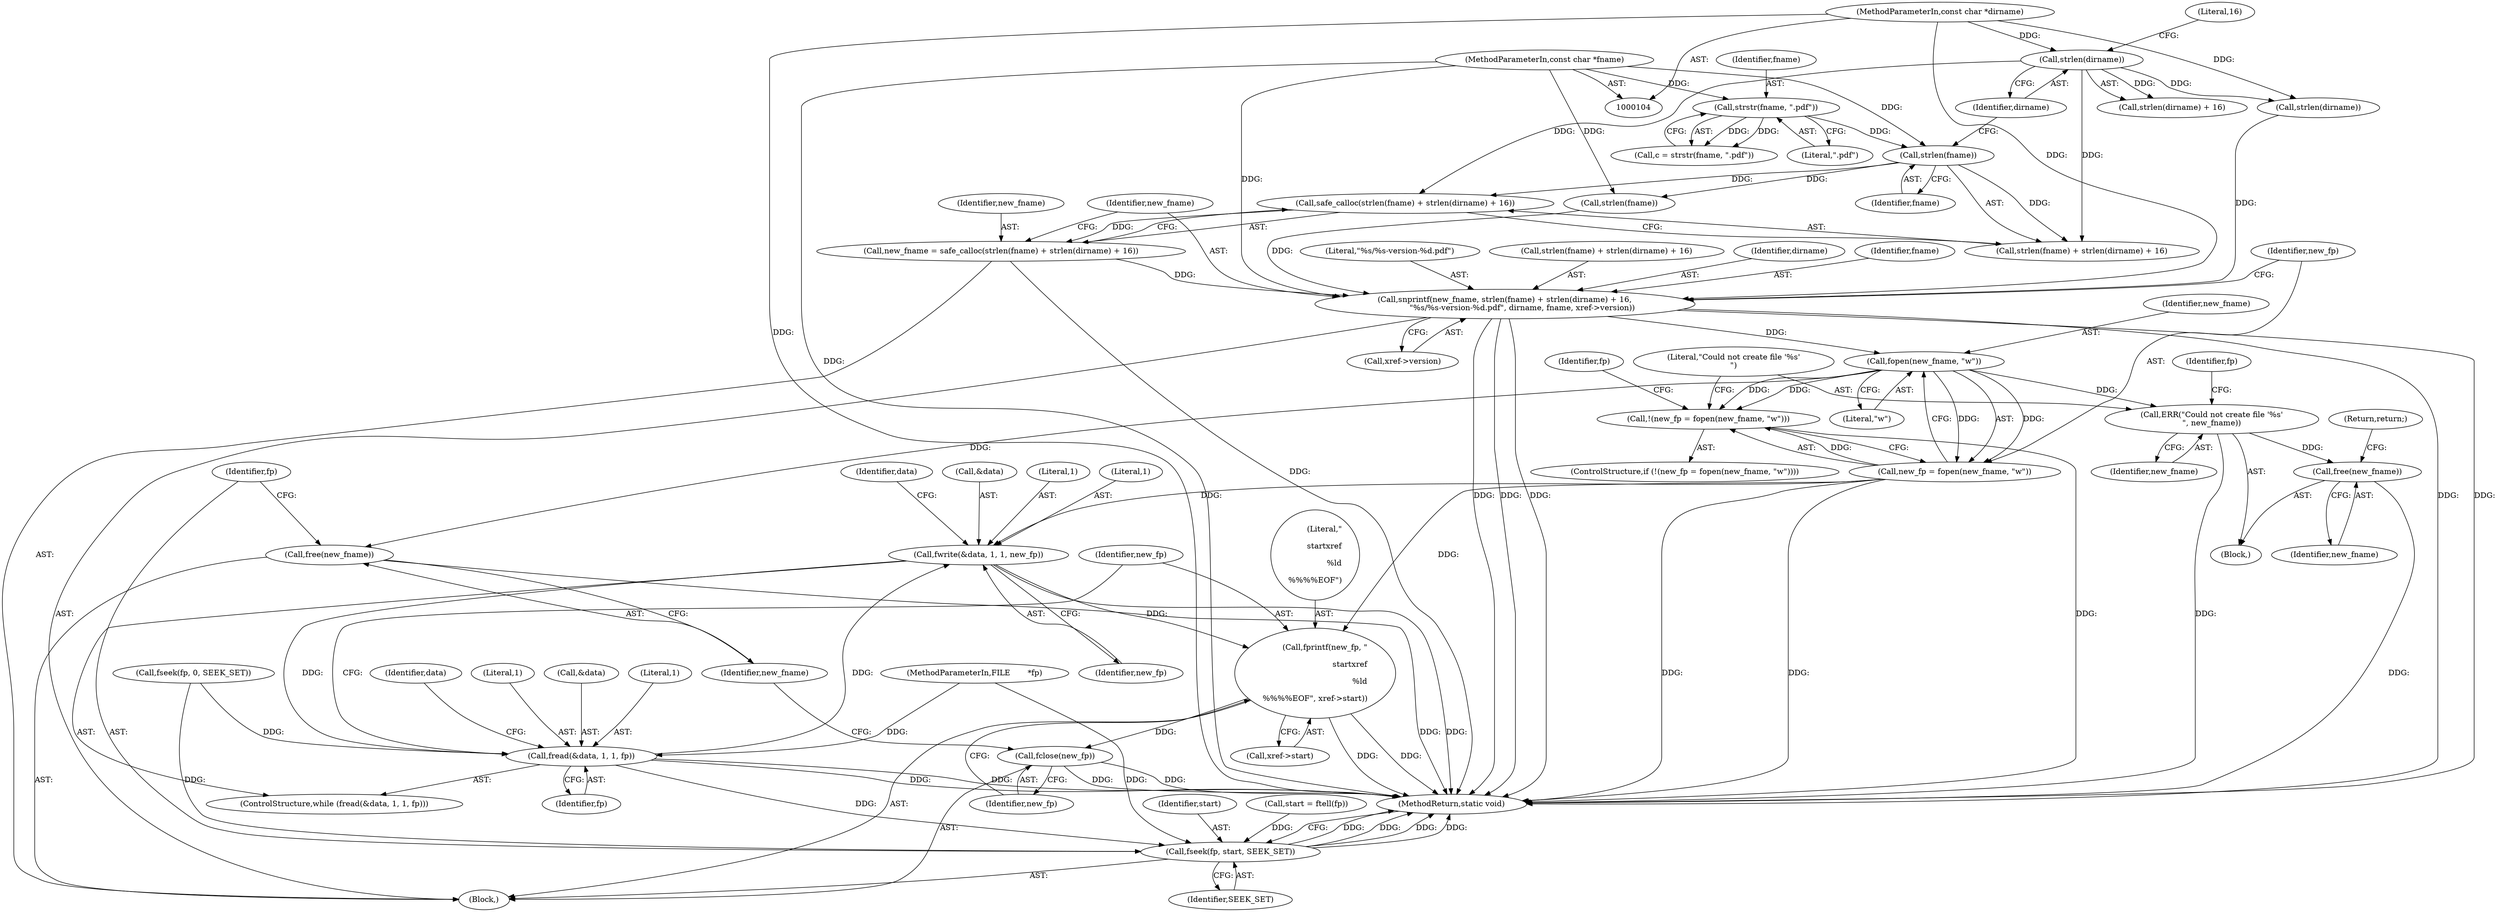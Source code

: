 digraph "0_pdfresurrect_0c4120fffa3dffe97b95c486a120eded82afe8a6_0@API" {
"1000131" [label="(Call,safe_calloc(strlen(fname) + strlen(dirname) + 16))"];
"1000133" [label="(Call,strlen(fname))"];
"1000122" [label="(Call,strstr(fname, \".pdf\"))"];
"1000106" [label="(MethodParameterIn,const char *fname)"];
"1000136" [label="(Call,strlen(dirname))"];
"1000107" [label="(MethodParameterIn,const char *dirname)"];
"1000129" [label="(Call,new_fname = safe_calloc(strlen(fname) + strlen(dirname) + 16))"];
"1000139" [label="(Call,snprintf(new_fname, strlen(fname) + strlen(dirname) + 16,\n              \"%s/%s-version-%d.pdf\", dirname, fname, xref->version))"];
"1000158" [label="(Call,fopen(new_fname, \"w\"))"];
"1000155" [label="(Call,!(new_fp = fopen(new_fname, \"w\")))"];
"1000156" [label="(Call,new_fp = fopen(new_fname, \"w\"))"];
"1000183" [label="(Call,fwrite(&data, 1, 1, new_fp))"];
"1000177" [label="(Call,fread(&data, 1, 1, fp))"];
"1000199" [label="(Call,fseek(fp, start, SEEK_SET))"];
"1000189" [label="(Call,fprintf(new_fp, \"\r\nstartxref\r\n%ld\r\n%%%%EOF\", xref->start))"];
"1000195" [label="(Call,fclose(new_fp))"];
"1000162" [label="(Call,ERR(\"Could not create file '%s'\n\", new_fname))"];
"1000169" [label="(Call,free(new_fname))"];
"1000197" [label="(Call,free(new_fname))"];
"1000171" [label="(Return,return;)"];
"1000134" [label="(Identifier,fname)"];
"1000140" [label="(Identifier,new_fname)"];
"1000148" [label="(Literal,\"%s/%s-version-%d.pdf\")"];
"1000135" [label="(Call,strlen(dirname) + 16)"];
"1000198" [label="(Identifier,new_fname)"];
"1000154" [label="(ControlStructure,if (!(new_fp = fopen(new_fname, \"w\"))))"];
"1000131" [label="(Call,safe_calloc(strlen(fname) + strlen(dirname) + 16))"];
"1000141" [label="(Call,strlen(fname) + strlen(dirname) + 16)"];
"1000185" [label="(Identifier,data)"];
"1000199" [label="(Call,fseek(fp, start, SEEK_SET))"];
"1000107" [label="(MethodParameterIn,const char *dirname)"];
"1000155" [label="(Call,!(new_fp = fopen(new_fname, \"w\")))"];
"1000172" [label="(Call,fseek(fp, 0, SEEK_SET))"];
"1000161" [label="(Block,)"];
"1000162" [label="(Call,ERR(\"Could not create file '%s'\n\", new_fname))"];
"1000109" [label="(Block,)"];
"1000202" [label="(Identifier,SEEK_SET)"];
"1000201" [label="(Identifier,start)"];
"1000170" [label="(Identifier,new_fname)"];
"1000166" [label="(Identifier,fp)"];
"1000163" [label="(Literal,\"Could not create file '%s'\n\")"];
"1000181" [label="(Literal,1)"];
"1000182" [label="(Identifier,fp)"];
"1000123" [label="(Identifier,fname)"];
"1000200" [label="(Identifier,fp)"];
"1000179" [label="(Identifier,data)"];
"1000195" [label="(Call,fclose(new_fp))"];
"1000203" [label="(MethodReturn,static void)"];
"1000197" [label="(Call,free(new_fname))"];
"1000184" [label="(Call,&data)"];
"1000124" [label="(Literal,\".pdf\")"];
"1000177" [label="(Call,fread(&data, 1, 1, fp))"];
"1000149" [label="(Identifier,dirname)"];
"1000188" [label="(Identifier,new_fp)"];
"1000192" [label="(Call,xref->start)"];
"1000159" [label="(Identifier,new_fname)"];
"1000173" [label="(Identifier,fp)"];
"1000183" [label="(Call,fwrite(&data, 1, 1, new_fp))"];
"1000136" [label="(Call,strlen(dirname))"];
"1000176" [label="(ControlStructure,while (fread(&data, 1, 1, fp)))"];
"1000158" [label="(Call,fopen(new_fname, \"w\"))"];
"1000164" [label="(Identifier,new_fname)"];
"1000186" [label="(Literal,1)"];
"1000157" [label="(Identifier,new_fp)"];
"1000189" [label="(Call,fprintf(new_fp, \"\r\nstartxref\r\n%ld\r\n%%%%EOF\", xref->start))"];
"1000129" [label="(Call,new_fname = safe_calloc(strlen(fname) + strlen(dirname) + 16))"];
"1000106" [label="(MethodParameterIn,const char *fname)"];
"1000191" [label="(Literal,\"\r\nstartxref\r\n%ld\r\n%%%%EOF\")"];
"1000138" [label="(Literal,16)"];
"1000145" [label="(Call,strlen(dirname))"];
"1000137" [label="(Identifier,dirname)"];
"1000169" [label="(Call,free(new_fname))"];
"1000178" [label="(Call,&data)"];
"1000139" [label="(Call,snprintf(new_fname, strlen(fname) + strlen(dirname) + 16,\n              \"%s/%s-version-%d.pdf\", dirname, fname, xref->version))"];
"1000132" [label="(Call,strlen(fname) + strlen(dirname) + 16)"];
"1000120" [label="(Call,c = strstr(fname, \".pdf\"))"];
"1000156" [label="(Call,new_fp = fopen(new_fname, \"w\"))"];
"1000190" [label="(Identifier,new_fp)"];
"1000115" [label="(Call,start = ftell(fp))"];
"1000196" [label="(Identifier,new_fp)"];
"1000133" [label="(Call,strlen(fname))"];
"1000142" [label="(Call,strlen(fname))"];
"1000130" [label="(Identifier,new_fname)"];
"1000160" [label="(Literal,\"w\")"];
"1000187" [label="(Literal,1)"];
"1000105" [label="(MethodParameterIn,FILE       *fp)"];
"1000180" [label="(Literal,1)"];
"1000151" [label="(Call,xref->version)"];
"1000150" [label="(Identifier,fname)"];
"1000122" [label="(Call,strstr(fname, \".pdf\"))"];
"1000131" -> "1000129"  [label="AST: "];
"1000131" -> "1000132"  [label="CFG: "];
"1000132" -> "1000131"  [label="AST: "];
"1000129" -> "1000131"  [label="CFG: "];
"1000131" -> "1000129"  [label="DDG: "];
"1000133" -> "1000131"  [label="DDG: "];
"1000136" -> "1000131"  [label="DDG: "];
"1000133" -> "1000132"  [label="AST: "];
"1000133" -> "1000134"  [label="CFG: "];
"1000134" -> "1000133"  [label="AST: "];
"1000137" -> "1000133"  [label="CFG: "];
"1000133" -> "1000132"  [label="DDG: "];
"1000122" -> "1000133"  [label="DDG: "];
"1000106" -> "1000133"  [label="DDG: "];
"1000133" -> "1000142"  [label="DDG: "];
"1000122" -> "1000120"  [label="AST: "];
"1000122" -> "1000124"  [label="CFG: "];
"1000123" -> "1000122"  [label="AST: "];
"1000124" -> "1000122"  [label="AST: "];
"1000120" -> "1000122"  [label="CFG: "];
"1000122" -> "1000120"  [label="DDG: "];
"1000122" -> "1000120"  [label="DDG: "];
"1000106" -> "1000122"  [label="DDG: "];
"1000106" -> "1000104"  [label="AST: "];
"1000106" -> "1000203"  [label="DDG: "];
"1000106" -> "1000142"  [label="DDG: "];
"1000106" -> "1000139"  [label="DDG: "];
"1000136" -> "1000135"  [label="AST: "];
"1000136" -> "1000137"  [label="CFG: "];
"1000137" -> "1000136"  [label="AST: "];
"1000138" -> "1000136"  [label="CFG: "];
"1000136" -> "1000132"  [label="DDG: "];
"1000136" -> "1000135"  [label="DDG: "];
"1000107" -> "1000136"  [label="DDG: "];
"1000136" -> "1000145"  [label="DDG: "];
"1000107" -> "1000104"  [label="AST: "];
"1000107" -> "1000203"  [label="DDG: "];
"1000107" -> "1000145"  [label="DDG: "];
"1000107" -> "1000139"  [label="DDG: "];
"1000129" -> "1000109"  [label="AST: "];
"1000130" -> "1000129"  [label="AST: "];
"1000140" -> "1000129"  [label="CFG: "];
"1000129" -> "1000203"  [label="DDG: "];
"1000129" -> "1000139"  [label="DDG: "];
"1000139" -> "1000109"  [label="AST: "];
"1000139" -> "1000151"  [label="CFG: "];
"1000140" -> "1000139"  [label="AST: "];
"1000141" -> "1000139"  [label="AST: "];
"1000148" -> "1000139"  [label="AST: "];
"1000149" -> "1000139"  [label="AST: "];
"1000150" -> "1000139"  [label="AST: "];
"1000151" -> "1000139"  [label="AST: "];
"1000157" -> "1000139"  [label="CFG: "];
"1000139" -> "1000203"  [label="DDG: "];
"1000139" -> "1000203"  [label="DDG: "];
"1000139" -> "1000203"  [label="DDG: "];
"1000139" -> "1000203"  [label="DDG: "];
"1000139" -> "1000203"  [label="DDG: "];
"1000142" -> "1000139"  [label="DDG: "];
"1000145" -> "1000139"  [label="DDG: "];
"1000139" -> "1000158"  [label="DDG: "];
"1000158" -> "1000156"  [label="AST: "];
"1000158" -> "1000160"  [label="CFG: "];
"1000159" -> "1000158"  [label="AST: "];
"1000160" -> "1000158"  [label="AST: "];
"1000156" -> "1000158"  [label="CFG: "];
"1000158" -> "1000155"  [label="DDG: "];
"1000158" -> "1000155"  [label="DDG: "];
"1000158" -> "1000156"  [label="DDG: "];
"1000158" -> "1000156"  [label="DDG: "];
"1000158" -> "1000162"  [label="DDG: "];
"1000158" -> "1000197"  [label="DDG: "];
"1000155" -> "1000154"  [label="AST: "];
"1000155" -> "1000156"  [label="CFG: "];
"1000156" -> "1000155"  [label="AST: "];
"1000163" -> "1000155"  [label="CFG: "];
"1000173" -> "1000155"  [label="CFG: "];
"1000155" -> "1000203"  [label="DDG: "];
"1000156" -> "1000155"  [label="DDG: "];
"1000157" -> "1000156"  [label="AST: "];
"1000156" -> "1000203"  [label="DDG: "];
"1000156" -> "1000203"  [label="DDG: "];
"1000156" -> "1000183"  [label="DDG: "];
"1000156" -> "1000189"  [label="DDG: "];
"1000183" -> "1000176"  [label="AST: "];
"1000183" -> "1000188"  [label="CFG: "];
"1000184" -> "1000183"  [label="AST: "];
"1000186" -> "1000183"  [label="AST: "];
"1000187" -> "1000183"  [label="AST: "];
"1000188" -> "1000183"  [label="AST: "];
"1000179" -> "1000183"  [label="CFG: "];
"1000183" -> "1000203"  [label="DDG: "];
"1000183" -> "1000177"  [label="DDG: "];
"1000177" -> "1000183"  [label="DDG: "];
"1000183" -> "1000189"  [label="DDG: "];
"1000177" -> "1000176"  [label="AST: "];
"1000177" -> "1000182"  [label="CFG: "];
"1000178" -> "1000177"  [label="AST: "];
"1000180" -> "1000177"  [label="AST: "];
"1000181" -> "1000177"  [label="AST: "];
"1000182" -> "1000177"  [label="AST: "];
"1000185" -> "1000177"  [label="CFG: "];
"1000190" -> "1000177"  [label="CFG: "];
"1000177" -> "1000203"  [label="DDG: "];
"1000177" -> "1000203"  [label="DDG: "];
"1000172" -> "1000177"  [label="DDG: "];
"1000105" -> "1000177"  [label="DDG: "];
"1000177" -> "1000199"  [label="DDG: "];
"1000199" -> "1000109"  [label="AST: "];
"1000199" -> "1000202"  [label="CFG: "];
"1000200" -> "1000199"  [label="AST: "];
"1000201" -> "1000199"  [label="AST: "];
"1000202" -> "1000199"  [label="AST: "];
"1000203" -> "1000199"  [label="CFG: "];
"1000199" -> "1000203"  [label="DDG: "];
"1000199" -> "1000203"  [label="DDG: "];
"1000199" -> "1000203"  [label="DDG: "];
"1000199" -> "1000203"  [label="DDG: "];
"1000105" -> "1000199"  [label="DDG: "];
"1000115" -> "1000199"  [label="DDG: "];
"1000172" -> "1000199"  [label="DDG: "];
"1000189" -> "1000109"  [label="AST: "];
"1000189" -> "1000192"  [label="CFG: "];
"1000190" -> "1000189"  [label="AST: "];
"1000191" -> "1000189"  [label="AST: "];
"1000192" -> "1000189"  [label="AST: "];
"1000196" -> "1000189"  [label="CFG: "];
"1000189" -> "1000203"  [label="DDG: "];
"1000189" -> "1000203"  [label="DDG: "];
"1000189" -> "1000195"  [label="DDG: "];
"1000195" -> "1000109"  [label="AST: "];
"1000195" -> "1000196"  [label="CFG: "];
"1000196" -> "1000195"  [label="AST: "];
"1000198" -> "1000195"  [label="CFG: "];
"1000195" -> "1000203"  [label="DDG: "];
"1000195" -> "1000203"  [label="DDG: "];
"1000162" -> "1000161"  [label="AST: "];
"1000162" -> "1000164"  [label="CFG: "];
"1000163" -> "1000162"  [label="AST: "];
"1000164" -> "1000162"  [label="AST: "];
"1000166" -> "1000162"  [label="CFG: "];
"1000162" -> "1000203"  [label="DDG: "];
"1000162" -> "1000169"  [label="DDG: "];
"1000169" -> "1000161"  [label="AST: "];
"1000169" -> "1000170"  [label="CFG: "];
"1000170" -> "1000169"  [label="AST: "];
"1000171" -> "1000169"  [label="CFG: "];
"1000169" -> "1000203"  [label="DDG: "];
"1000197" -> "1000109"  [label="AST: "];
"1000197" -> "1000198"  [label="CFG: "];
"1000198" -> "1000197"  [label="AST: "];
"1000200" -> "1000197"  [label="CFG: "];
"1000197" -> "1000203"  [label="DDG: "];
}
